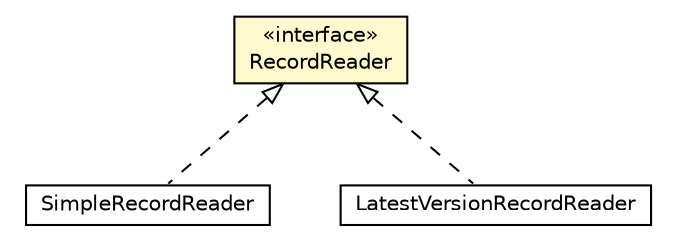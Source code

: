 #!/usr/local/bin/dot
#
# Class diagram 
# Generated by UMLGraph version R5_6-24-gf6e263 (http://www.umlgraph.org/)
#

digraph G {
	edge [fontname="Helvetica",fontsize=10,labelfontname="Helvetica",labelfontsize=10];
	node [fontname="Helvetica",fontsize=10,shape=plaintext];
	nodesep=0.25;
	ranksep=0.5;
	// com.orientechnologies.orient.core.db.document.ODatabaseDocumentTx.RecordReader
	c1329370 [label=<<table title="com.orientechnologies.orient.core.db.document.ODatabaseDocumentTx.RecordReader" border="0" cellborder="1" cellspacing="0" cellpadding="2" port="p" bgcolor="lemonChiffon" href="./ODatabaseDocumentTx.RecordReader.html">
		<tr><td><table border="0" cellspacing="0" cellpadding="1">
<tr><td align="center" balign="center"> &#171;interface&#187; </td></tr>
<tr><td align="center" balign="center"> RecordReader </td></tr>
		</table></td></tr>
		</table>>, URL="./ODatabaseDocumentTx.RecordReader.html", fontname="Helvetica", fontcolor="black", fontsize=10.0];
	// com.orientechnologies.orient.core.db.document.ODatabaseDocumentTx.SimpleRecordReader
	c1329371 [label=<<table title="com.orientechnologies.orient.core.db.document.ODatabaseDocumentTx.SimpleRecordReader" border="0" cellborder="1" cellspacing="0" cellpadding="2" port="p" href="./ODatabaseDocumentTx.SimpleRecordReader.html">
		<tr><td><table border="0" cellspacing="0" cellpadding="1">
<tr><td align="center" balign="center"> SimpleRecordReader </td></tr>
		</table></td></tr>
		</table>>, URL="./ODatabaseDocumentTx.SimpleRecordReader.html", fontname="Helvetica", fontcolor="black", fontsize=10.0];
	// com.orientechnologies.orient.core.db.document.ODatabaseDocumentTx.LatestVersionRecordReader
	c1329372 [label=<<table title="com.orientechnologies.orient.core.db.document.ODatabaseDocumentTx.LatestVersionRecordReader" border="0" cellborder="1" cellspacing="0" cellpadding="2" port="p" href="./ODatabaseDocumentTx.LatestVersionRecordReader.html">
		<tr><td><table border="0" cellspacing="0" cellpadding="1">
<tr><td align="center" balign="center"> LatestVersionRecordReader </td></tr>
		</table></td></tr>
		</table>>, URL="./ODatabaseDocumentTx.LatestVersionRecordReader.html", fontname="Helvetica", fontcolor="black", fontsize=10.0];
	//com.orientechnologies.orient.core.db.document.ODatabaseDocumentTx.SimpleRecordReader implements com.orientechnologies.orient.core.db.document.ODatabaseDocumentTx.RecordReader
	c1329370:p -> c1329371:p [dir=back,arrowtail=empty,style=dashed];
	//com.orientechnologies.orient.core.db.document.ODatabaseDocumentTx.LatestVersionRecordReader implements com.orientechnologies.orient.core.db.document.ODatabaseDocumentTx.RecordReader
	c1329370:p -> c1329372:p [dir=back,arrowtail=empty,style=dashed];
}

